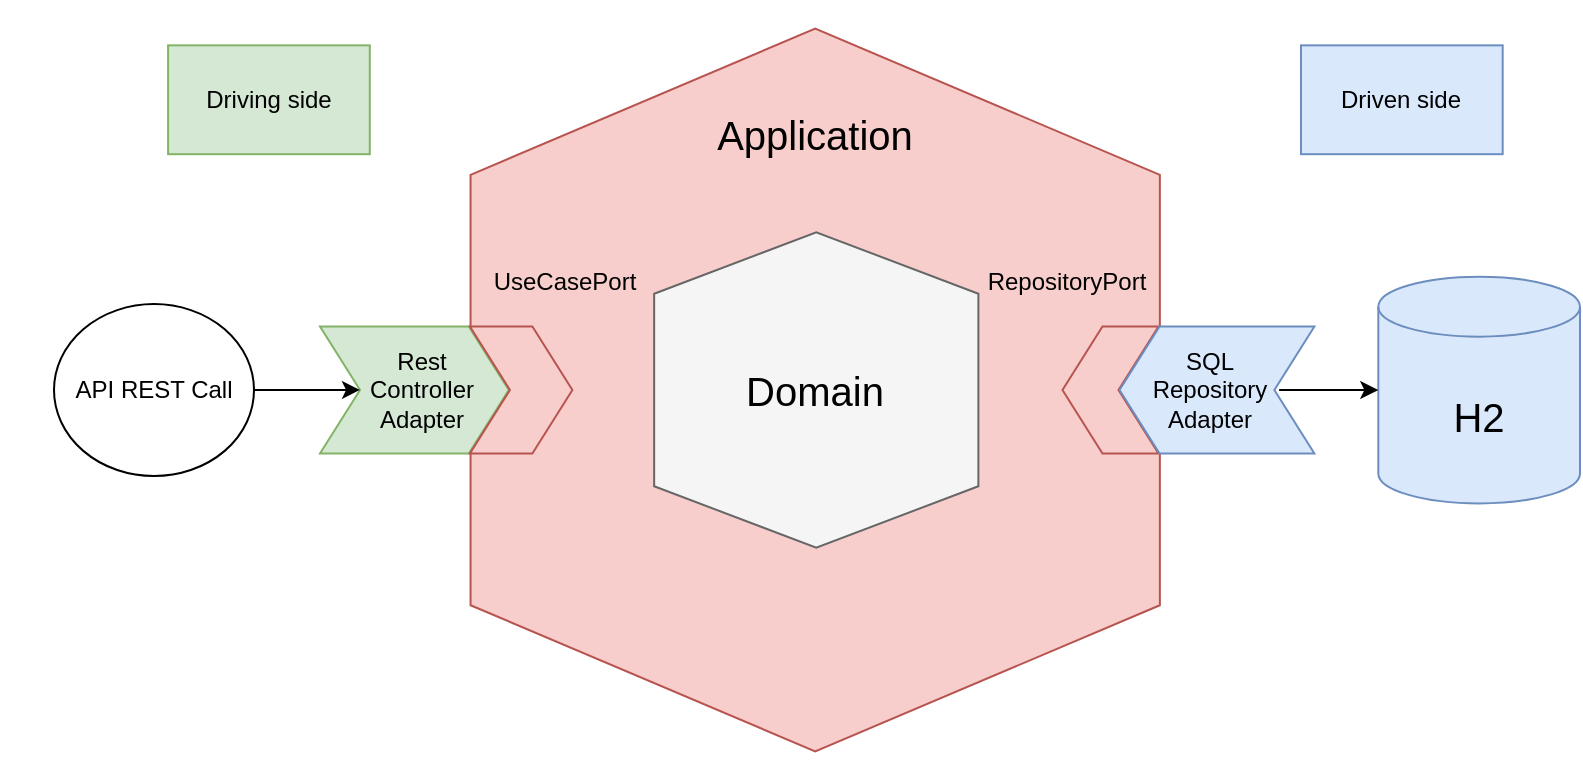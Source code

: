 <mxfile version="26.0.6">
  <diagram name="Página-1" id="lZtFL53UccJvr-cy571Z">
    <mxGraphModel dx="1509" dy="785" grid="1" gridSize="10" guides="1" tooltips="1" connect="1" arrows="1" fold="1" page="1" pageScale="1" pageWidth="827" pageHeight="1169" math="0" shadow="0">
      <root>
        <mxCell id="0" />
        <mxCell id="1" parent="0" />
        <mxCell id="jRkBKDVuSxkHR5P7S4oP-26" value="" style="group" vertex="1" connectable="0" parent="1">
          <mxGeometry y="150" width="790" height="390" as="geometry" />
        </mxCell>
        <mxCell id="jRkBKDVuSxkHR5P7S4oP-1" value="" style="shape=hexagon;perimeter=hexagonPerimeter2;whiteSpace=wrap;html=1;fixedSize=1;rotation=90;size=73.085;fillColor=#f8cecc;strokeColor=#b85450;" vertex="1" parent="jRkBKDVuSxkHR5P7S4oP-26">
          <mxGeometry x="226.915" y="22.674" width="361.383" height="344.651" as="geometry" />
        </mxCell>
        <mxCell id="jRkBKDVuSxkHR5P7S4oP-2" value="" style="shape=hexagon;perimeter=hexagonPerimeter2;whiteSpace=wrap;html=1;fixedSize=1;rotation=90;size=30.704;fillColor=#f5f5f5;fontColor=#333333;strokeColor=#666666;" vertex="1" parent="jRkBKDVuSxkHR5P7S4oP-26">
          <mxGeometry x="329.296" y="113.934" width="157.681" height="162.113" as="geometry" />
        </mxCell>
        <mxCell id="jRkBKDVuSxkHR5P7S4oP-4" value="Domain" style="text;html=1;align=center;verticalAlign=middle;whiteSpace=wrap;rounded=0;fontSize=20;" vertex="1" parent="jRkBKDVuSxkHR5P7S4oP-26">
          <mxGeometry x="357.181" y="167.791" width="100.851" height="54.419" as="geometry" />
        </mxCell>
        <mxCell id="jRkBKDVuSxkHR5P7S4oP-5" value="Application" style="text;html=1;align=center;verticalAlign=middle;whiteSpace=wrap;rounded=0;fontSize=20;" vertex="1" parent="jRkBKDVuSxkHR5P7S4oP-26">
          <mxGeometry x="357.181" y="40.002" width="100.851" height="54.419" as="geometry" />
        </mxCell>
        <mxCell id="jRkBKDVuSxkHR5P7S4oP-9" value="&lt;font style=&quot;font-size: 20px;&quot;&gt;H2&lt;/font&gt;" style="shape=cylinder3;whiteSpace=wrap;html=1;boundedLbl=1;backgroundOutline=1;size=15;fillColor=#dae8fc;strokeColor=#6c8ebf;" vertex="1" parent="jRkBKDVuSxkHR5P7S4oP-26">
          <mxGeometry x="689.149" y="138.332" width="100.851" height="113.372" as="geometry" />
        </mxCell>
        <mxCell id="jRkBKDVuSxkHR5P7S4oP-10" value="" style="shape=step;perimeter=stepPerimeter;whiteSpace=wrap;html=1;fixedSize=1;fillColor=#d5e8d4;strokeColor=#82b366;" vertex="1" parent="jRkBKDVuSxkHR5P7S4oP-26">
          <mxGeometry x="160" y="163.24" width="94.38" height="63.49" as="geometry" />
        </mxCell>
        <mxCell id="jRkBKDVuSxkHR5P7S4oP-11" value="" style="shape=step;perimeter=stepPerimeter;whiteSpace=wrap;html=1;fixedSize=1;fillColor=#f8cecc;strokeColor=#b85450;" vertex="1" parent="jRkBKDVuSxkHR5P7S4oP-26">
          <mxGeometry x="234.96" y="163.24" width="51.23" height="63.49" as="geometry" />
        </mxCell>
        <mxCell id="jRkBKDVuSxkHR5P7S4oP-12" value="" style="shape=step;perimeter=stepPerimeter;whiteSpace=wrap;html=1;fixedSize=1;fillColor=#f8cecc;strokeColor=#b85450;rotation=-180;" vertex="1" parent="jRkBKDVuSxkHR5P7S4oP-26">
          <mxGeometry x="531.24" y="163.24" width="48" height="63.49" as="geometry" />
        </mxCell>
        <mxCell id="jRkBKDVuSxkHR5P7S4oP-14" value="" style="shape=step;perimeter=stepPerimeter;whiteSpace=wrap;html=1;fixedSize=1;fillColor=#dae8fc;strokeColor=#6c8ebf;rotation=-180;" vertex="1" parent="jRkBKDVuSxkHR5P7S4oP-26">
          <mxGeometry x="559.77" y="163.28" width="97.43" height="63.49" as="geometry" />
        </mxCell>
        <mxCell id="jRkBKDVuSxkHR5P7S4oP-16" style="edgeStyle=orthogonalEdgeStyle;rounded=0;orthogonalLoop=1;jettySize=auto;html=1;entryX=0;entryY=0.5;entryDx=0;entryDy=0;" edge="1" parent="jRkBKDVuSxkHR5P7S4oP-26" source="jRkBKDVuSxkHR5P7S4oP-15" target="jRkBKDVuSxkHR5P7S4oP-10">
          <mxGeometry relative="1" as="geometry" />
        </mxCell>
        <mxCell id="jRkBKDVuSxkHR5P7S4oP-15" value="API REST Call" style="ellipse;whiteSpace=wrap;html=1;" vertex="1" parent="jRkBKDVuSxkHR5P7S4oP-26">
          <mxGeometry x="27" y="152.02" width="100" height="86.01" as="geometry" />
        </mxCell>
        <mxCell id="jRkBKDVuSxkHR5P7S4oP-17" value="&lt;span&gt;Rest Controller Adapter&lt;/span&gt;" style="text;html=1;align=center;verticalAlign=middle;whiteSpace=wrap;rounded=0;fontSize=12;" vertex="1" parent="jRkBKDVuSxkHR5P7S4oP-26">
          <mxGeometry x="191.62" y="167.77" width="38.38" height="54.42" as="geometry" />
        </mxCell>
        <mxCell id="jRkBKDVuSxkHR5P7S4oP-19" value="&lt;font&gt;UseCasePort&lt;/font&gt;" style="text;html=1;align=center;verticalAlign=middle;whiteSpace=wrap;rounded=0;" vertex="1" parent="jRkBKDVuSxkHR5P7S4oP-26">
          <mxGeometry x="231.957" y="113.934" width="100.851" height="54.419" as="geometry" />
        </mxCell>
        <mxCell id="jRkBKDVuSxkHR5P7S4oP-20" value="Driving side" style="text;html=1;align=center;verticalAlign=middle;whiteSpace=wrap;rounded=0;fillColor=#d5e8d4;strokeColor=#82b366;" vertex="1" parent="jRkBKDVuSxkHR5P7S4oP-26">
          <mxGeometry x="84.043" y="22.674" width="100.851" height="54.419" as="geometry" />
        </mxCell>
        <mxCell id="jRkBKDVuSxkHR5P7S4oP-21" value="Driven side" style="text;html=1;align=center;verticalAlign=middle;whiteSpace=wrap;rounded=0;fillColor=#dae8fc;strokeColor=#6c8ebf;" vertex="1" parent="jRkBKDVuSxkHR5P7S4oP-26">
          <mxGeometry x="650.489" y="22.674" width="100.851" height="54.419" as="geometry" />
        </mxCell>
        <mxCell id="jRkBKDVuSxkHR5P7S4oP-22" value="&lt;font&gt;RepositoryPort&lt;/font&gt;" style="text;html=1;align=center;verticalAlign=middle;whiteSpace=wrap;rounded=0;" vertex="1" parent="jRkBKDVuSxkHR5P7S4oP-26">
          <mxGeometry x="482.638" y="113.934" width="100.851" height="54.419" as="geometry" />
        </mxCell>
        <mxCell id="jRkBKDVuSxkHR5P7S4oP-23" value="SQL&lt;div&gt;Repository Adapter&lt;/div&gt;" style="text;html=1;align=center;verticalAlign=middle;whiteSpace=wrap;rounded=0;fontSize=12;" vertex="1" parent="jRkBKDVuSxkHR5P7S4oP-26">
          <mxGeometry x="571.49" y="167.773" width="68.074" height="54.419" as="geometry" />
        </mxCell>
        <mxCell id="jRkBKDVuSxkHR5P7S4oP-28" style="edgeStyle=orthogonalEdgeStyle;rounded=0;orthogonalLoop=1;jettySize=auto;html=1;exitX=1;exitY=0.5;exitDx=0;exitDy=0;entryX=0;entryY=0.5;entryDx=0;entryDy=0;entryPerimeter=0;" edge="1" parent="jRkBKDVuSxkHR5P7S4oP-26" source="jRkBKDVuSxkHR5P7S4oP-23" target="jRkBKDVuSxkHR5P7S4oP-9">
          <mxGeometry relative="1" as="geometry" />
        </mxCell>
      </root>
    </mxGraphModel>
  </diagram>
</mxfile>
